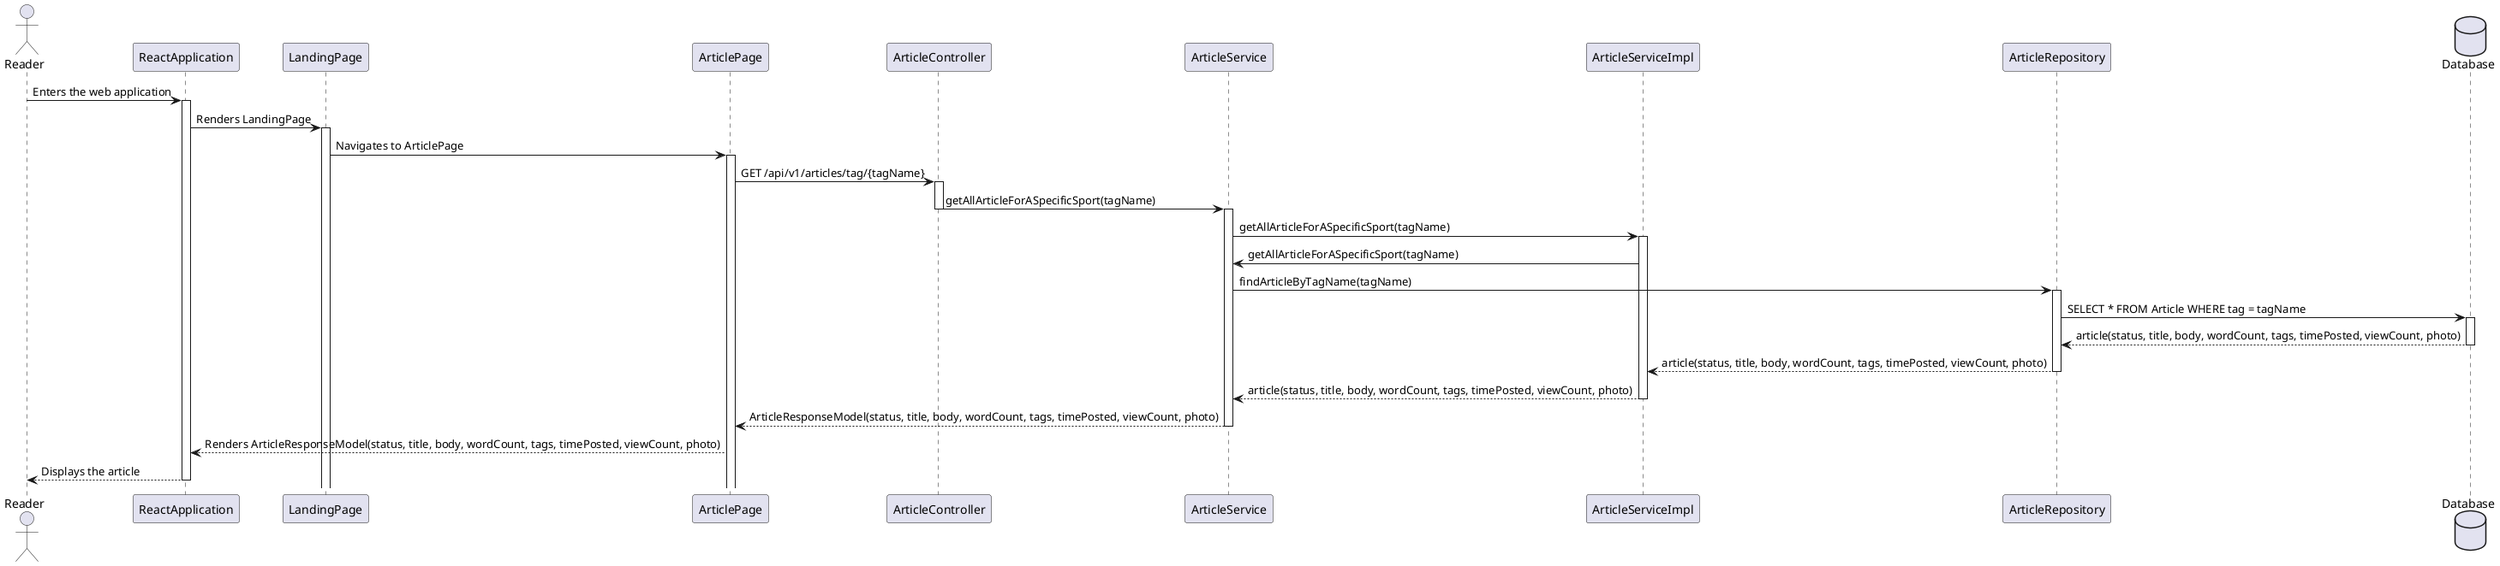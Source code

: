 @startuml
actor Reader
participant "ReactApplication" as RA
participant "LandingPage" as LP
participant "ArticlePage" as AP
participant "ArticleController" as Controller
participant "ArticleService" as Service
participant "ArticleServiceImpl" as ServiceImpl
participant "ArticleRepository" as Repo
database "Database" as DB



Reader -> RA: Enters the web application
activate RA
RA -> LP: Renders LandingPage
activate LP
LP -> AP: Navigates to ArticlePage
activate AP
AP -> Controller: GET /api/v1/articles/tag/{tagName}
activate Controller
Controller -> Service: getAllArticleForASpecificSport(tagName)
deactivate Controller
activate Service

Service -> ServiceImpl: getAllArticleForASpecificSport(tagName)
activate ServiceImpl
ServiceImpl -> Service: getAllArticleForASpecificSport(tagName)

Service -> Repo: findArticleByTagName(tagName)
activate Repo
Repo -> DB: SELECT * FROM Article WHERE tag = tagName
activate DB
DB --> Repo: article(status, title, body, wordCount, tags, timePosted, viewCount, photo)
deactivate DB
Repo --> ServiceImpl: article(status, title, body, wordCount, tags, timePosted, viewCount, photo)
deactivate Repo
ServiceImpl --> Service: article(status, title, body, wordCount, tags, timePosted, viewCount, photo)
deactivate ServiceImpl
Service --> AP: ArticleResponseModel(status, title, body, wordCount, tags, timePosted, viewCount, photo)
deactivate Service
AP --> RA: Renders ArticleResponseModel(status, title, body, wordCount, tags, timePosted, viewCount, photo)
RA --> Reader: Displays the article
deactivate RA

@enduml
